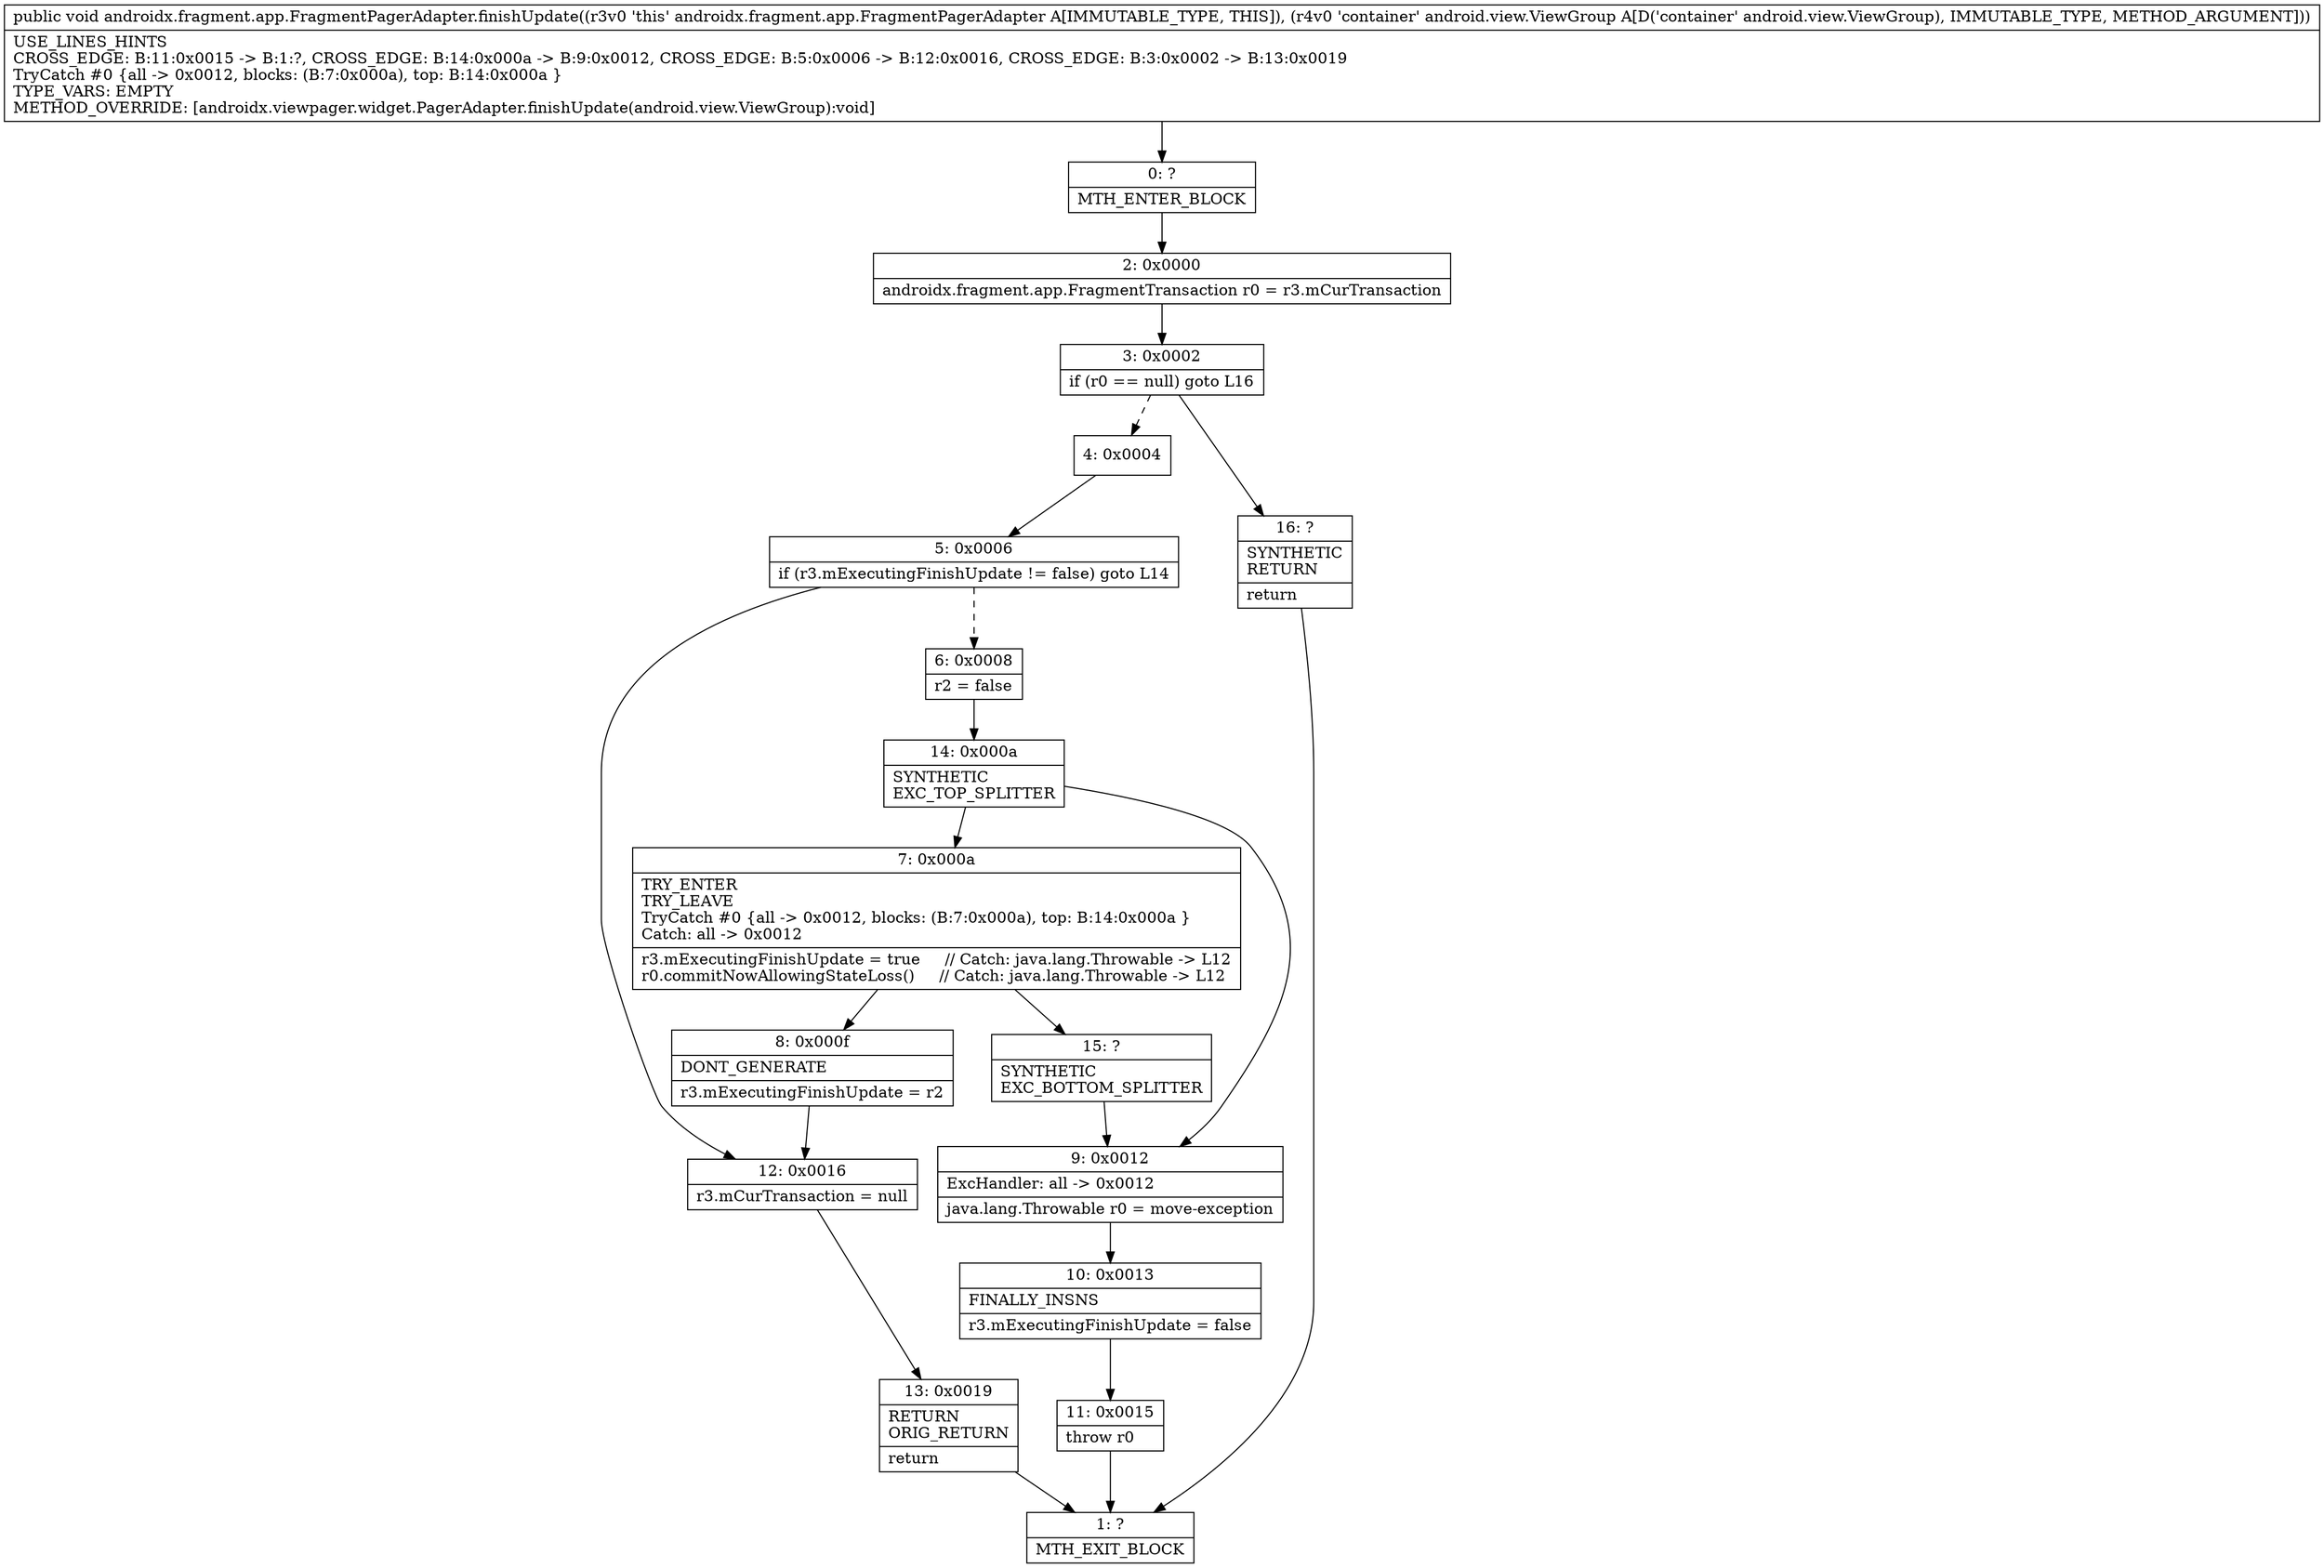 digraph "CFG forandroidx.fragment.app.FragmentPagerAdapter.finishUpdate(Landroid\/view\/ViewGroup;)V" {
Node_0 [shape=record,label="{0\:\ ?|MTH_ENTER_BLOCK\l}"];
Node_2 [shape=record,label="{2\:\ 0x0000|androidx.fragment.app.FragmentTransaction r0 = r3.mCurTransaction\l}"];
Node_3 [shape=record,label="{3\:\ 0x0002|if (r0 == null) goto L16\l}"];
Node_4 [shape=record,label="{4\:\ 0x0004}"];
Node_5 [shape=record,label="{5\:\ 0x0006|if (r3.mExecutingFinishUpdate != false) goto L14\l}"];
Node_6 [shape=record,label="{6\:\ 0x0008|r2 = false\l}"];
Node_14 [shape=record,label="{14\:\ 0x000a|SYNTHETIC\lEXC_TOP_SPLITTER\l}"];
Node_7 [shape=record,label="{7\:\ 0x000a|TRY_ENTER\lTRY_LEAVE\lTryCatch #0 \{all \-\> 0x0012, blocks: (B:7:0x000a), top: B:14:0x000a \}\lCatch: all \-\> 0x0012\l|r3.mExecutingFinishUpdate = true     \/\/ Catch: java.lang.Throwable \-\> L12\lr0.commitNowAllowingStateLoss()     \/\/ Catch: java.lang.Throwable \-\> L12\l}"];
Node_8 [shape=record,label="{8\:\ 0x000f|DONT_GENERATE\l|r3.mExecutingFinishUpdate = r2\l}"];
Node_15 [shape=record,label="{15\:\ ?|SYNTHETIC\lEXC_BOTTOM_SPLITTER\l}"];
Node_9 [shape=record,label="{9\:\ 0x0012|ExcHandler: all \-\> 0x0012\l|java.lang.Throwable r0 = move\-exception\l}"];
Node_10 [shape=record,label="{10\:\ 0x0013|FINALLY_INSNS\l|r3.mExecutingFinishUpdate = false\l}"];
Node_11 [shape=record,label="{11\:\ 0x0015|throw r0\l}"];
Node_1 [shape=record,label="{1\:\ ?|MTH_EXIT_BLOCK\l}"];
Node_12 [shape=record,label="{12\:\ 0x0016|r3.mCurTransaction = null\l}"];
Node_13 [shape=record,label="{13\:\ 0x0019|RETURN\lORIG_RETURN\l|return\l}"];
Node_16 [shape=record,label="{16\:\ ?|SYNTHETIC\lRETURN\l|return\l}"];
MethodNode[shape=record,label="{public void androidx.fragment.app.FragmentPagerAdapter.finishUpdate((r3v0 'this' androidx.fragment.app.FragmentPagerAdapter A[IMMUTABLE_TYPE, THIS]), (r4v0 'container' android.view.ViewGroup A[D('container' android.view.ViewGroup), IMMUTABLE_TYPE, METHOD_ARGUMENT]))  | USE_LINES_HINTS\lCROSS_EDGE: B:11:0x0015 \-\> B:1:?, CROSS_EDGE: B:14:0x000a \-\> B:9:0x0012, CROSS_EDGE: B:5:0x0006 \-\> B:12:0x0016, CROSS_EDGE: B:3:0x0002 \-\> B:13:0x0019\lTryCatch #0 \{all \-\> 0x0012, blocks: (B:7:0x000a), top: B:14:0x000a \}\lTYPE_VARS: EMPTY\lMETHOD_OVERRIDE: [androidx.viewpager.widget.PagerAdapter.finishUpdate(android.view.ViewGroup):void]\l}"];
MethodNode -> Node_0;Node_0 -> Node_2;
Node_2 -> Node_3;
Node_3 -> Node_4[style=dashed];
Node_3 -> Node_16;
Node_4 -> Node_5;
Node_5 -> Node_6[style=dashed];
Node_5 -> Node_12;
Node_6 -> Node_14;
Node_14 -> Node_7;
Node_14 -> Node_9;
Node_7 -> Node_8;
Node_7 -> Node_15;
Node_8 -> Node_12;
Node_15 -> Node_9;
Node_9 -> Node_10;
Node_10 -> Node_11;
Node_11 -> Node_1;
Node_12 -> Node_13;
Node_13 -> Node_1;
Node_16 -> Node_1;
}

